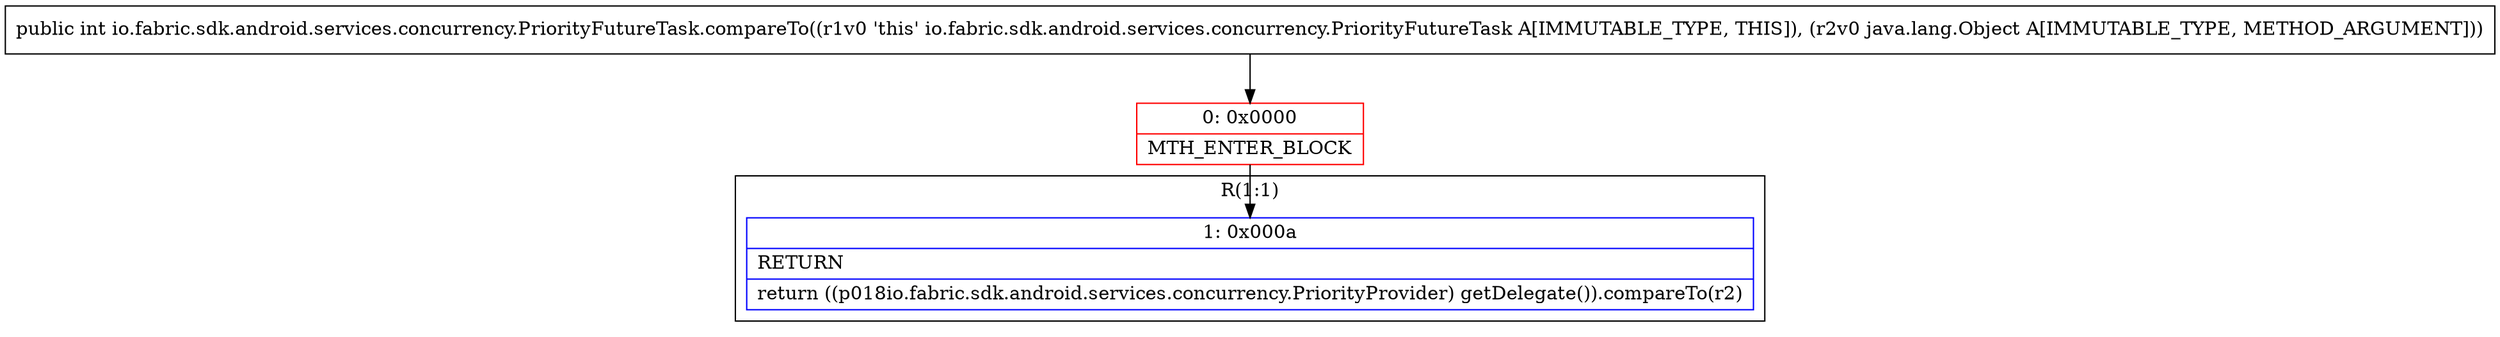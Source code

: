 digraph "CFG forio.fabric.sdk.android.services.concurrency.PriorityFutureTask.compareTo(Ljava\/lang\/Object;)I" {
subgraph cluster_Region_17672928 {
label = "R(1:1)";
node [shape=record,color=blue];
Node_1 [shape=record,label="{1\:\ 0x000a|RETURN\l|return ((p018io.fabric.sdk.android.services.concurrency.PriorityProvider) getDelegate()).compareTo(r2)\l}"];
}
Node_0 [shape=record,color=red,label="{0\:\ 0x0000|MTH_ENTER_BLOCK\l}"];
MethodNode[shape=record,label="{public int io.fabric.sdk.android.services.concurrency.PriorityFutureTask.compareTo((r1v0 'this' io.fabric.sdk.android.services.concurrency.PriorityFutureTask A[IMMUTABLE_TYPE, THIS]), (r2v0 java.lang.Object A[IMMUTABLE_TYPE, METHOD_ARGUMENT])) }"];
MethodNode -> Node_0;
Node_0 -> Node_1;
}

